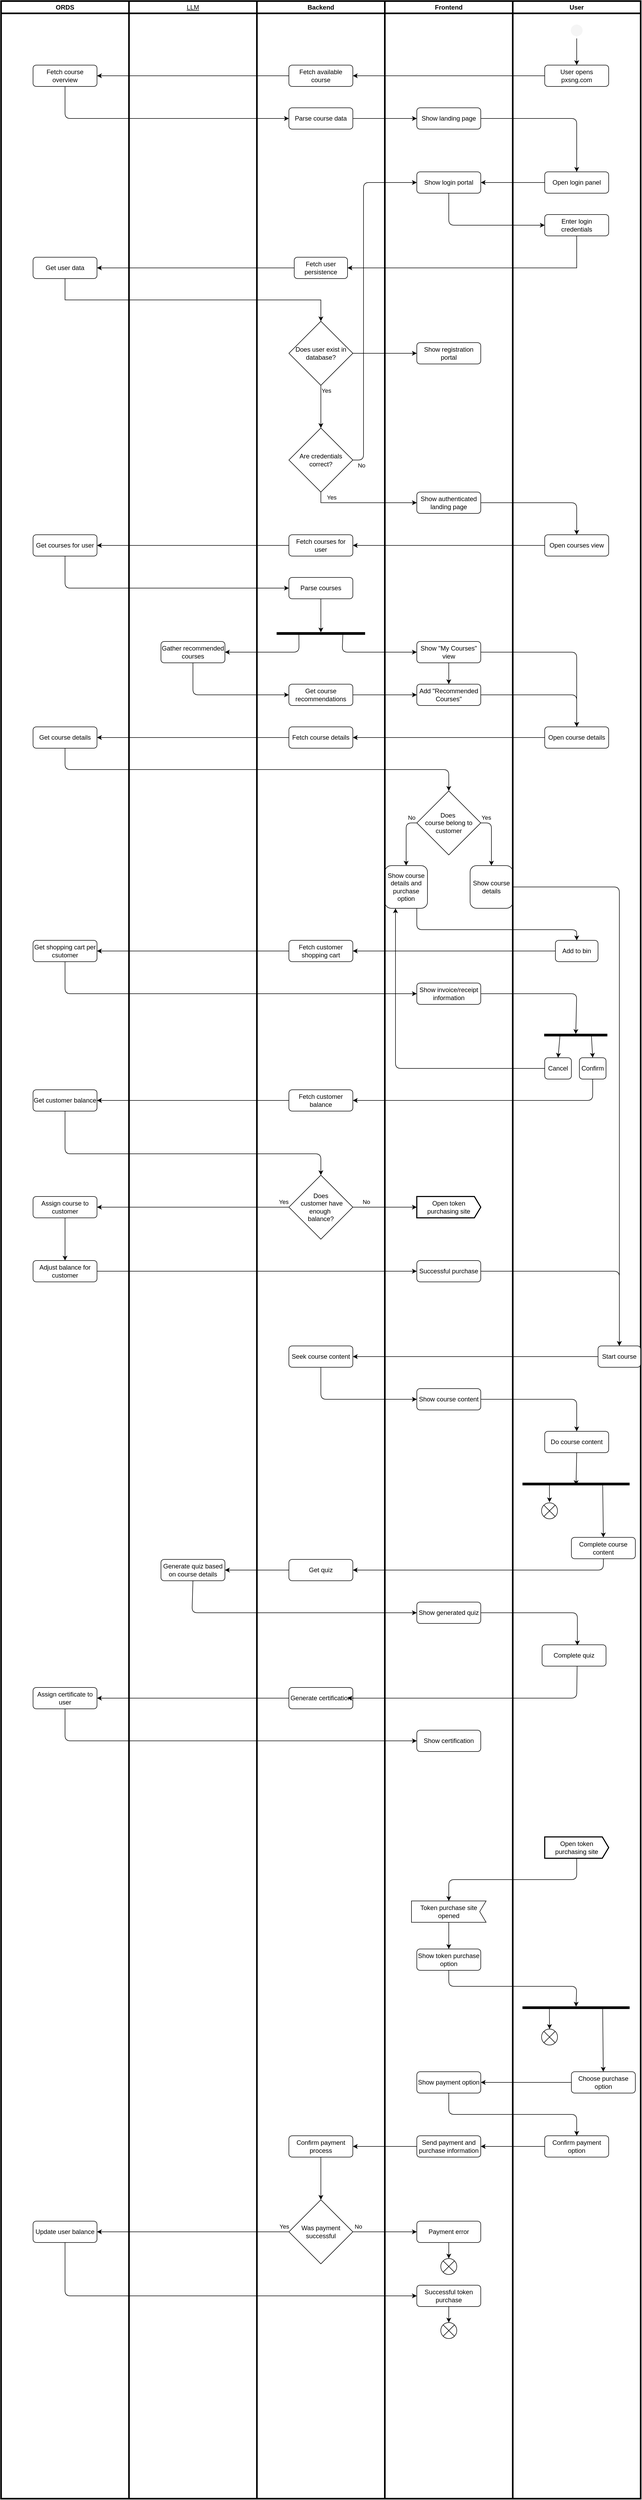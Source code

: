 <mxfile>
    <diagram name="Page-1" id="bIOTRL0P7pFuuBGpy6h3">
        <mxGraphModel dx="1325" dy="1234" grid="1" gridSize="10" guides="1" tooltips="1" connect="1" arrows="1" fold="1" page="0" pageScale="1" pageWidth="850" pageHeight="1100" background="#FFFFFF" math="0" shadow="0">
            <root>
                <mxCell id="0"/>
                <mxCell id="1" parent="0"/>
                <mxCell id="qT8QFI2zWoo-CX15Q3ks-1" value="&lt;div&gt;Frontend&lt;/div&gt;" style="swimlane;whiteSpace=wrap;html=1;strokeWidth=3;strokeColor=light-dark(#000000,#9999FF);" parent="1" vertex="1">
                    <mxGeometry x="600" width="240" height="4680" as="geometry"/>
                </mxCell>
                <mxCell id="qT8QFI2zWoo-CX15Q3ks-9" style="edgeStyle=orthogonalEdgeStyle;rounded=0;orthogonalLoop=1;jettySize=auto;html=1;exitX=0.5;exitY=1;exitDx=0;exitDy=0;" parent="qT8QFI2zWoo-CX15Q3ks-1" edge="1">
                    <mxGeometry relative="1" as="geometry">
                        <mxPoint x="100" y="100" as="targetPoint"/>
                    </mxGeometry>
                </mxCell>
                <mxCell id="qT8QFI2zWoo-CX15Q3ks-23" value="Show landing page" style="rounded=1;whiteSpace=wrap;html=1;" parent="qT8QFI2zWoo-CX15Q3ks-1" vertex="1">
                    <mxGeometry x="60" y="200" width="120" height="40" as="geometry"/>
                </mxCell>
                <mxCell id="qT8QFI2zWoo-CX15Q3ks-25" value="Show login portal" style="rounded=1;whiteSpace=wrap;html=1;" parent="qT8QFI2zWoo-CX15Q3ks-1" vertex="1">
                    <mxGeometry x="60" y="320" width="120" height="40" as="geometry"/>
                </mxCell>
                <mxCell id="qT8QFI2zWoo-CX15Q3ks-41" value="Show authenticated landing page" style="rounded=1;whiteSpace=wrap;html=1;" parent="qT8QFI2zWoo-CX15Q3ks-1" vertex="1">
                    <mxGeometry x="60" y="920" width="120" height="40" as="geometry"/>
                </mxCell>
                <mxCell id="10" value="Show registration portal" style="rounded=1;whiteSpace=wrap;html=1;" parent="qT8QFI2zWoo-CX15Q3ks-1" vertex="1">
                    <mxGeometry x="60" y="640" width="120" height="40" as="geometry"/>
                </mxCell>
                <mxCell id="39" style="edgeStyle=none;html=1;entryX=0.5;entryY=0;entryDx=0;entryDy=0;" parent="qT8QFI2zWoo-CX15Q3ks-1" source="21" target="37" edge="1">
                    <mxGeometry relative="1" as="geometry"/>
                </mxCell>
                <mxCell id="48" style="edgeStyle=none;html=1;exitX=1;exitY=0.5;exitDx=0;exitDy=0;" parent="qT8QFI2zWoo-CX15Q3ks-1" source="21" edge="1">
                    <mxGeometry relative="1" as="geometry">
                        <mxPoint x="360" y="1360" as="targetPoint"/>
                        <Array as="points">
                            <mxPoint x="360" y="1220"/>
                        </Array>
                    </mxGeometry>
                </mxCell>
                <mxCell id="21" value="Show &quot;My Courses&quot; view" style="rounded=1;whiteSpace=wrap;html=1;" parent="qT8QFI2zWoo-CX15Q3ks-1" vertex="1">
                    <mxGeometry x="60" y="1200" width="120" height="40" as="geometry"/>
                </mxCell>
                <mxCell id="37" value="Add &quot;Recommended Courses&quot;" style="rounded=1;whiteSpace=wrap;html=1;" parent="qT8QFI2zWoo-CX15Q3ks-1" vertex="1">
                    <mxGeometry x="60" y="1280" width="120" height="40" as="geometry"/>
                </mxCell>
                <mxCell id="104" value="Show course details and purchase option" style="rounded=1;whiteSpace=wrap;html=1;" parent="qT8QFI2zWoo-CX15Q3ks-1" vertex="1">
                    <mxGeometry y="1620" width="80" height="80" as="geometry"/>
                </mxCell>
                <mxCell id="111" style="edgeStyle=none;html=1;exitX=0;exitY=0.5;exitDx=0;exitDy=0;entryX=0.5;entryY=0;entryDx=0;entryDy=0;" parent="qT8QFI2zWoo-CX15Q3ks-1" source="98" target="104" edge="1">
                    <mxGeometry relative="1" as="geometry">
                        <Array as="points">
                            <mxPoint x="40" y="1540"/>
                        </Array>
                    </mxGeometry>
                </mxCell>
                <mxCell id="115" value="No" style="edgeLabel;html=1;align=center;verticalAlign=middle;resizable=0;points=[];" parent="111" vertex="1" connectable="0">
                    <mxGeometry x="-0.248" y="1" relative="1" as="geometry">
                        <mxPoint x="9" y="-28" as="offset"/>
                    </mxGeometry>
                </mxCell>
                <mxCell id="112" style="edgeStyle=none;html=1;exitX=1;exitY=0.5;exitDx=0;exitDy=0;entryX=0.5;entryY=0;entryDx=0;entryDy=0;" parent="qT8QFI2zWoo-CX15Q3ks-1" source="98" target="45" edge="1">
                    <mxGeometry relative="1" as="geometry">
                        <Array as="points">
                            <mxPoint x="200" y="1540"/>
                        </Array>
                    </mxGeometry>
                </mxCell>
                <mxCell id="113" value="Yes" style="edgeLabel;html=1;align=center;verticalAlign=middle;resizable=0;points=[];" parent="112" vertex="1" connectable="0">
                    <mxGeometry x="-0.296" y="2" relative="1" as="geometry">
                        <mxPoint x="-12" y="-25" as="offset"/>
                    </mxGeometry>
                </mxCell>
                <mxCell id="98" value="&lt;font style=&quot;color: light-dark(rgb(0, 0, 0), rgb(255, 255, 255));&quot;&gt;Does&amp;nbsp;&lt;/font&gt;&lt;div&gt;&lt;font style=&quot;color: light-dark(rgb(0, 0, 0), rgb(255, 255, 255));&quot;&gt;course belong to customer&lt;/font&gt;&lt;/div&gt;" style="rhombus;whiteSpace=wrap;html=1;" parent="qT8QFI2zWoo-CX15Q3ks-1" vertex="1">
                    <mxGeometry x="60" y="1480" width="120" height="120" as="geometry"/>
                </mxCell>
                <mxCell id="45" value="Show course details" style="rounded=1;whiteSpace=wrap;html=1;" parent="qT8QFI2zWoo-CX15Q3ks-1" vertex="1">
                    <mxGeometry x="160" y="1620" width="80" height="80" as="geometry"/>
                </mxCell>
                <mxCell id="123" value="Show course content" style="rounded=1;whiteSpace=wrap;html=1;" parent="qT8QFI2zWoo-CX15Q3ks-1" vertex="1">
                    <mxGeometry x="60" y="2600" width="120" height="40" as="geometry"/>
                </mxCell>
                <mxCell id="149" value="Show certification" style="rounded=1;whiteSpace=wrap;html=1;" parent="qT8QFI2zWoo-CX15Q3ks-1" vertex="1">
                    <mxGeometry x="60" y="3240" width="120" height="40" as="geometry"/>
                </mxCell>
                <mxCell id="160" style="edgeStyle=none;html=1;exitX=0.5;exitY=1;exitDx=0;exitDy=0;exitPerimeter=0;" edge="1" parent="qT8QFI2zWoo-CX15Q3ks-1" source="154" target="155">
                    <mxGeometry relative="1" as="geometry"/>
                </mxCell>
                <mxCell id="154" value="Token purchase site opened" style="shape=mxgraph.sysml.accEvent;flipH=1;whiteSpace=wrap;align=center;html=1;" vertex="1" parent="qT8QFI2zWoo-CX15Q3ks-1">
                    <mxGeometry x="50" y="3560" width="140" height="40" as="geometry"/>
                </mxCell>
                <mxCell id="155" value="Show token purchase option" style="rounded=1;whiteSpace=wrap;html=1;" vertex="1" parent="qT8QFI2zWoo-CX15Q3ks-1">
                    <mxGeometry x="60" y="3650" width="120" height="40" as="geometry"/>
                </mxCell>
                <mxCell id="157" value="Open token purchasing site" style="html=1;shape=mxgraph.sysml.sendSigAct;strokeWidth=2;whiteSpace=wrap;align=center;" vertex="1" parent="qT8QFI2zWoo-CX15Q3ks-1">
                    <mxGeometry x="60" y="2240" width="120" height="40" as="geometry"/>
                </mxCell>
                <mxCell id="222" value="Show payment option" style="rounded=1;whiteSpace=wrap;html=1;" vertex="1" parent="qT8QFI2zWoo-CX15Q3ks-1">
                    <mxGeometry x="60" y="3880" width="120" height="40" as="geometry"/>
                </mxCell>
                <mxCell id="242" style="edgeStyle=none;html=1;exitX=0.5;exitY=1;exitDx=0;exitDy=0;entryX=0.5;entryY=0;entryDx=0;entryDy=0;" edge="1" parent="qT8QFI2zWoo-CX15Q3ks-1" source="234" target="241">
                    <mxGeometry relative="1" as="geometry"/>
                </mxCell>
                <mxCell id="234" value="Successful token purchase" style="rounded=1;whiteSpace=wrap;html=1;" vertex="1" parent="qT8QFI2zWoo-CX15Q3ks-1">
                    <mxGeometry x="60" y="4280" width="120" height="40" as="geometry"/>
                </mxCell>
                <mxCell id="240" style="edgeStyle=none;html=1;exitX=0.5;exitY=1;exitDx=0;exitDy=0;entryX=0.5;entryY=0;entryDx=0;entryDy=0;" edge="1" parent="qT8QFI2zWoo-CX15Q3ks-1" source="236" target="239">
                    <mxGeometry relative="1" as="geometry"/>
                </mxCell>
                <mxCell id="236" value="Payment error" style="rounded=1;whiteSpace=wrap;html=1;" vertex="1" parent="qT8QFI2zWoo-CX15Q3ks-1">
                    <mxGeometry x="60" y="4160" width="120" height="40" as="geometry"/>
                </mxCell>
                <mxCell id="239" value="" style="shape=sumEllipse;perimeter=ellipsePerimeter;html=1;backgroundOutline=1;" vertex="1" parent="qT8QFI2zWoo-CX15Q3ks-1">
                    <mxGeometry x="105" y="4230" width="30" height="30" as="geometry"/>
                </mxCell>
                <mxCell id="241" value="" style="shape=sumEllipse;perimeter=ellipsePerimeter;html=1;backgroundOutline=1;" vertex="1" parent="qT8QFI2zWoo-CX15Q3ks-1">
                    <mxGeometry x="105" y="4350" width="30" height="30" as="geometry"/>
                </mxCell>
                <mxCell id="245" value="Send payment and purchase information" style="rounded=1;whiteSpace=wrap;html=1;" vertex="1" parent="qT8QFI2zWoo-CX15Q3ks-1">
                    <mxGeometry x="60" y="4000" width="120" height="40" as="geometry"/>
                </mxCell>
                <mxCell id="qT8QFI2zWoo-CX15Q3ks-2" value="Backend" style="swimlane;whiteSpace=wrap;html=1;strokeWidth=3;swimlaneFillColor=none;strokeColor=light-dark(#000000,#9999FF);" parent="1" vertex="1">
                    <mxGeometry x="360" width="240" height="4680" as="geometry"/>
                </mxCell>
                <mxCell id="qT8QFI2zWoo-CX15Q3ks-33" value="&lt;div&gt;Does user exist in database?&lt;/div&gt;" style="rhombus;whiteSpace=wrap;html=1;" parent="qT8QFI2zWoo-CX15Q3ks-2" vertex="1">
                    <mxGeometry x="60" y="600" width="120" height="120" as="geometry"/>
                </mxCell>
                <mxCell id="qT8QFI2zWoo-CX15Q3ks-37" value="Are credentials correct?" style="rhombus;whiteSpace=wrap;html=1;" parent="qT8QFI2zWoo-CX15Q3ks-2" vertex="1">
                    <mxGeometry x="60" y="800" width="120" height="120" as="geometry"/>
                </mxCell>
                <mxCell id="qT8QFI2zWoo-CX15Q3ks-35" style="edgeStyle=orthogonalEdgeStyle;rounded=0;orthogonalLoop=1;jettySize=auto;html=1;exitX=0.5;exitY=1;exitDx=0;exitDy=0;entryX=0.5;entryY=0;entryDx=0;entryDy=0;" parent="qT8QFI2zWoo-CX15Q3ks-2" source="qT8QFI2zWoo-CX15Q3ks-33" target="qT8QFI2zWoo-CX15Q3ks-37" edge="1">
                    <mxGeometry relative="1" as="geometry">
                        <mxPoint x="340.429" y="800.0" as="targetPoint"/>
                    </mxGeometry>
                </mxCell>
                <mxCell id="qT8QFI2zWoo-CX15Q3ks-38" value="Yes" style="edgeLabel;html=1;align=center;verticalAlign=middle;resizable=0;points=[];" parent="qT8QFI2zWoo-CX15Q3ks-35" vertex="1" connectable="0">
                    <mxGeometry x="-0.367" y="3" relative="1" as="geometry">
                        <mxPoint x="7" y="-16" as="offset"/>
                    </mxGeometry>
                </mxCell>
                <mxCell id="2" value="Parse course data" style="rounded=1;whiteSpace=wrap;html=1;" parent="qT8QFI2zWoo-CX15Q3ks-2" vertex="1">
                    <mxGeometry x="60" y="200" width="120" height="40" as="geometry"/>
                </mxCell>
                <mxCell id="qT8QFI2zWoo-CX15Q3ks-28" value="Fetch user persistence" style="rounded=1;whiteSpace=wrap;html=1;" parent="qT8QFI2zWoo-CX15Q3ks-2" vertex="1">
                    <mxGeometry x="70" y="480" width="100" height="40" as="geometry"/>
                </mxCell>
                <mxCell id="16" value="Fetch courses for user" style="rounded=1;whiteSpace=wrap;html=1;" parent="qT8QFI2zWoo-CX15Q3ks-2" vertex="1">
                    <mxGeometry x="60" y="1000" width="120" height="40" as="geometry"/>
                </mxCell>
                <mxCell id="33" style="edgeStyle=none;html=1;exitX=0.5;exitY=1;exitDx=0;exitDy=0;entryX=0;entryY=0.5;entryDx=0;entryDy=0;" parent="qT8QFI2zWoo-CX15Q3ks-2" source="20" target="27" edge="1">
                    <mxGeometry relative="1" as="geometry"/>
                </mxCell>
                <mxCell id="20" value="Parse courses" style="rounded=1;whiteSpace=wrap;html=1;" parent="qT8QFI2zWoo-CX15Q3ks-2" vertex="1">
                    <mxGeometry x="60" y="1080" width="120" height="40" as="geometry"/>
                </mxCell>
                <mxCell id="24" value="Get course recommendations" style="rounded=1;whiteSpace=wrap;html=1;" parent="qT8QFI2zWoo-CX15Q3ks-2" vertex="1">
                    <mxGeometry x="60" y="1280" width="120" height="40" as="geometry"/>
                </mxCell>
                <mxCell id="27" value="" style="shape=rect;html=1;fillColor=strokeColor;verticalLabelPosition=bottom;verticalAlignment=top;rotation=90;" parent="qT8QFI2zWoo-CX15Q3ks-2" vertex="1">
                    <mxGeometry x="118" y="1102.5" width="4" height="165" as="geometry"/>
                </mxCell>
                <mxCell id="41" value="Fetch course details" style="rounded=1;whiteSpace=wrap;html=1;" parent="qT8QFI2zWoo-CX15Q3ks-2" vertex="1">
                    <mxGeometry x="60" y="1360" width="120" height="40" as="geometry"/>
                </mxCell>
                <mxCell id="119" value="Seek course content" style="rounded=1;whiteSpace=wrap;html=1;" parent="qT8QFI2zWoo-CX15Q3ks-2" vertex="1">
                    <mxGeometry x="60" y="2520" width="120" height="40" as="geometry"/>
                </mxCell>
                <mxCell id="145" value="Generate certification" style="rounded=1;whiteSpace=wrap;html=1;" parent="qT8QFI2zWoo-CX15Q3ks-2" vertex="1">
                    <mxGeometry x="60" y="3160" width="120" height="40" as="geometry"/>
                </mxCell>
                <mxCell id="230" style="edgeStyle=none;html=1;exitX=0.5;exitY=1;exitDx=0;exitDy=0;" edge="1" parent="qT8QFI2zWoo-CX15Q3ks-2" source="227" target="229">
                    <mxGeometry relative="1" as="geometry"/>
                </mxCell>
                <mxCell id="229" value="Was payment successful" style="rhombus;whiteSpace=wrap;html=1;" vertex="1" parent="qT8QFI2zWoo-CX15Q3ks-2">
                    <mxGeometry x="60" y="4120" width="120" height="120" as="geometry"/>
                </mxCell>
                <mxCell id="227" value="Confirm payment process" style="rounded=1;whiteSpace=wrap;html=1;" vertex="1" parent="qT8QFI2zWoo-CX15Q3ks-2">
                    <mxGeometry x="60" y="4000" width="120" height="40" as="geometry"/>
                </mxCell>
                <mxCell id="qT8QFI2zWoo-CX15Q3ks-3" value="LLM" style="swimlane;whiteSpace=wrap;html=1;fontStyle=4;strokeWidth=3;strokeColor=light-dark(#000000,#9999FF);" parent="1" vertex="1">
                    <mxGeometry x="120" width="240" height="4680" as="geometry"/>
                </mxCell>
                <mxCell id="25" value="Gather recommended courses" style="rounded=1;whiteSpace=wrap;html=1;" parent="qT8QFI2zWoo-CX15Q3ks-3" vertex="1">
                    <mxGeometry x="60" y="1200" width="120" height="40" as="geometry"/>
                </mxCell>
                <mxCell id="135" value="Show generated quiz" style="rounded=1;whiteSpace=wrap;html=1;" parent="qT8QFI2zWoo-CX15Q3ks-3" vertex="1">
                    <mxGeometry x="540" y="3000" width="120" height="40" as="geometry"/>
                </mxCell>
                <mxCell id="132" value="Get quiz" style="rounded=1;whiteSpace=wrap;html=1;" parent="qT8QFI2zWoo-CX15Q3ks-3" vertex="1">
                    <mxGeometry x="300" y="2920" width="120" height="40" as="geometry"/>
                </mxCell>
                <mxCell id="131" value="Generate quiz based on course details" style="rounded=1;whiteSpace=wrap;html=1;" parent="qT8QFI2zWoo-CX15Q3ks-3" vertex="1">
                    <mxGeometry x="60" y="2920" width="120" height="40" as="geometry"/>
                </mxCell>
                <mxCell id="137" value="Complete quiz" style="rounded=1;whiteSpace=wrap;html=1;" parent="qT8QFI2zWoo-CX15Q3ks-3" vertex="1">
                    <mxGeometry x="775" y="3080" width="120" height="40" as="geometry"/>
                </mxCell>
                <mxCell id="134" style="edgeStyle=none;html=1;exitX=0;exitY=0.5;exitDx=0;exitDy=0;entryX=1;entryY=0.5;entryDx=0;entryDy=0;" parent="qT8QFI2zWoo-CX15Q3ks-3" source="132" target="131" edge="1">
                    <mxGeometry relative="1" as="geometry"/>
                </mxCell>
                <mxCell id="136" style="edgeStyle=none;html=1;exitX=0.5;exitY=1;exitDx=0;exitDy=0;entryX=0;entryY=0.5;entryDx=0;entryDy=0;" parent="qT8QFI2zWoo-CX15Q3ks-3" source="131" target="135" edge="1">
                    <mxGeometry relative="1" as="geometry">
                        <Array as="points">
                            <mxPoint x="118.25" y="3020"/>
                        </Array>
                    </mxGeometry>
                </mxCell>
                <mxCell id="138" style="edgeStyle=none;html=1;exitX=1;exitY=0.5;exitDx=0;exitDy=0;entryX=0.552;entryY=0.025;entryDx=0;entryDy=0;entryPerimeter=0;" parent="qT8QFI2zWoo-CX15Q3ks-3" source="135" target="137" edge="1">
                    <mxGeometry relative="1" as="geometry">
                        <Array as="points">
                            <mxPoint x="841.25" y="3020"/>
                        </Array>
                    </mxGeometry>
                </mxCell>
                <mxCell id="qT8QFI2zWoo-CX15Q3ks-4" value="ORDS" style="swimlane;whiteSpace=wrap;html=1;strokeWidth=3;strokeColor=light-dark(#000000,#9999FF);" parent="1" vertex="1">
                    <mxGeometry x="-120" width="240" height="4680" as="geometry"/>
                </mxCell>
                <mxCell id="qT8QFI2zWoo-CX15Q3ks-21" value="Fetch course overview" style="rounded=1;whiteSpace=wrap;html=1;" parent="qT8QFI2zWoo-CX15Q3ks-4" vertex="1">
                    <mxGeometry x="60" y="120" width="120" height="40" as="geometry"/>
                </mxCell>
                <mxCell id="qT8QFI2zWoo-CX15Q3ks-30" value="Get user data" style="rounded=1;whiteSpace=wrap;html=1;" parent="qT8QFI2zWoo-CX15Q3ks-4" vertex="1">
                    <mxGeometry x="60" y="480" width="120" height="40" as="geometry"/>
                </mxCell>
                <mxCell id="18" value="Get courses for user" style="rounded=1;whiteSpace=wrap;html=1;" parent="qT8QFI2zWoo-CX15Q3ks-4" vertex="1">
                    <mxGeometry x="60" y="1000" width="120" height="40" as="geometry"/>
                </mxCell>
                <mxCell id="43" value="Get course details" style="rounded=1;whiteSpace=wrap;html=1;" parent="qT8QFI2zWoo-CX15Q3ks-4" vertex="1">
                    <mxGeometry x="60" y="1360" width="120" height="40" as="geometry"/>
                </mxCell>
                <mxCell id="147" value="Assign certificate to user" style="rounded=1;whiteSpace=wrap;html=1;" parent="qT8QFI2zWoo-CX15Q3ks-4" vertex="1">
                    <mxGeometry x="60" y="3160" width="120" height="40" as="geometry"/>
                </mxCell>
                <mxCell id="231" value="Update user balance" style="rounded=1;whiteSpace=wrap;html=1;" vertex="1" parent="qT8QFI2zWoo-CX15Q3ks-4">
                    <mxGeometry x="60" y="4160" width="120" height="40" as="geometry"/>
                </mxCell>
                <mxCell id="qT8QFI2zWoo-CX15Q3ks-10" value="User" style="swimlane;whiteSpace=wrap;html=1;strokeWidth=3;strokeColor=light-dark(#000000,#9999FF);" parent="1" vertex="1">
                    <mxGeometry x="840" width="240" height="4680" as="geometry"/>
                </mxCell>
                <mxCell id="qT8QFI2zWoo-CX15Q3ks-11" style="edgeStyle=orthogonalEdgeStyle;rounded=0;orthogonalLoop=1;jettySize=auto;html=1;exitX=0.5;exitY=1;exitDx=0;exitDy=0;" parent="qT8QFI2zWoo-CX15Q3ks-10" source="qT8QFI2zWoo-CX15Q3ks-12" target="qT8QFI2zWoo-CX15Q3ks-13" edge="1">
                    <mxGeometry relative="1" as="geometry"/>
                </mxCell>
                <mxCell id="qT8QFI2zWoo-CX15Q3ks-12" value="" style="ellipse;html=1;shape=startState;strokeColor=none;fillColor=light-dark(#F5F5F5,#FFFFFF);fontColor=#333333;" parent="qT8QFI2zWoo-CX15Q3ks-10" vertex="1">
                    <mxGeometry x="105" y="40" width="30" height="30" as="geometry"/>
                </mxCell>
                <mxCell id="qT8QFI2zWoo-CX15Q3ks-13" value="User opens pxsng.com" style="rounded=1;whiteSpace=wrap;html=1;" parent="qT8QFI2zWoo-CX15Q3ks-10" vertex="1">
                    <mxGeometry x="60" y="120" width="120" height="40" as="geometry"/>
                </mxCell>
                <mxCell id="qT8QFI2zWoo-CX15Q3ks-16" value="Enter login credentials" style="rounded=1;whiteSpace=wrap;html=1;" parent="qT8QFI2zWoo-CX15Q3ks-10" vertex="1">
                    <mxGeometry x="60" y="400" width="120" height="40" as="geometry"/>
                </mxCell>
                <mxCell id="qT8QFI2zWoo-CX15Q3ks-20" value="Open login panel" style="rounded=1;whiteSpace=wrap;html=1;" parent="qT8QFI2zWoo-CX15Q3ks-10" vertex="1">
                    <mxGeometry x="60" y="320" width="120" height="40" as="geometry"/>
                </mxCell>
                <mxCell id="13" value="Open courses view" style="rounded=1;whiteSpace=wrap;html=1;" parent="qT8QFI2zWoo-CX15Q3ks-10" vertex="1">
                    <mxGeometry x="60" y="1000" width="120" height="40" as="geometry"/>
                </mxCell>
                <mxCell id="40" value="Open course details" style="rounded=1;whiteSpace=wrap;html=1;" parent="qT8QFI2zWoo-CX15Q3ks-10" vertex="1">
                    <mxGeometry x="60" y="1360" width="120" height="40" as="geometry"/>
                </mxCell>
                <mxCell id="82" style="edgeStyle=none;html=1;exitX=0;exitY=0.5;exitDx=0;exitDy=0;entryX=1;entryY=0.5;entryDx=0;entryDy=0;" parent="qT8QFI2zWoo-CX15Q3ks-10" source="80" target="77" edge="1">
                    <mxGeometry relative="1" as="geometry"/>
                </mxCell>
                <mxCell id="84" value="Yes" style="edgeLabel;html=1;align=center;verticalAlign=middle;resizable=0;points=[];" parent="82" vertex="1" connectable="0">
                    <mxGeometry x="-0.861" y="3" relative="1" as="geometry">
                        <mxPoint x="15" y="-13" as="offset"/>
                    </mxGeometry>
                </mxCell>
                <mxCell id="83" style="edgeStyle=none;html=1;exitX=0.5;exitY=1;exitDx=0;exitDy=0;" parent="qT8QFI2zWoo-CX15Q3ks-10" source="77" target="81" edge="1">
                    <mxGeometry relative="1" as="geometry"/>
                </mxCell>
                <mxCell id="71" style="edgeStyle=none;html=1;exitX=0;exitY=0.75;exitDx=0;exitDy=0;entryX=0.5;entryY=0;entryDx=0;entryDy=0;" parent="qT8QFI2zWoo-CX15Q3ks-10" source="66" target="70" edge="1">
                    <mxGeometry relative="1" as="geometry">
                        <Array as="points"/>
                    </mxGeometry>
                </mxCell>
                <mxCell id="73" style="edgeStyle=none;html=1;exitX=1;exitY=0.25;exitDx=0;exitDy=0;entryX=0.5;entryY=0;entryDx=0;entryDy=0;" parent="qT8QFI2zWoo-CX15Q3ks-10" source="66" target="69" edge="1">
                    <mxGeometry relative="1" as="geometry">
                        <Array as="points"/>
                    </mxGeometry>
                </mxCell>
                <mxCell id="60" style="edgeStyle=none;html=1;exitX=0;exitY=0.5;exitDx=0;exitDy=0;" parent="qT8QFI2zWoo-CX15Q3ks-10" source="56" target="59" edge="1">
                    <mxGeometry relative="1" as="geometry"/>
                </mxCell>
                <mxCell id="65" style="edgeStyle=none;html=1;exitX=0;exitY=0.5;exitDx=0;exitDy=0;" parent="qT8QFI2zWoo-CX15Q3ks-10" source="51" target="56" edge="1">
                    <mxGeometry relative="1" as="geometry"/>
                </mxCell>
                <mxCell id="67" style="edgeStyle=none;html=1;exitX=1;exitY=0.5;exitDx=0;exitDy=0;entryX=0;entryY=0.5;entryDx=0;entryDy=0;" parent="qT8QFI2zWoo-CX15Q3ks-10" source="63" target="66" edge="1">
                    <mxGeometry relative="1" as="geometry">
                        <Array as="points">
                            <mxPoint x="120" y="1860"/>
                        </Array>
                    </mxGeometry>
                </mxCell>
                <mxCell id="90" style="edgeStyle=none;html=1;exitX=0.5;exitY=1;exitDx=0;exitDy=0;entryX=1;entryY=0.5;entryDx=0;entryDy=0;" parent="qT8QFI2zWoo-CX15Q3ks-10" source="69" target="88" edge="1">
                    <mxGeometry relative="1" as="geometry">
                        <Array as="points">
                            <mxPoint x="150" y="2060"/>
                        </Array>
                    </mxGeometry>
                </mxCell>
                <mxCell id="91" style="edgeStyle=none;html=1;exitX=0;exitY=0.5;exitDx=0;exitDy=0;entryX=1;entryY=0.5;entryDx=0;entryDy=0;" parent="qT8QFI2zWoo-CX15Q3ks-10" source="88" target="89" edge="1">
                    <mxGeometry relative="1" as="geometry"/>
                </mxCell>
                <mxCell id="92" style="edgeStyle=none;html=1;exitX=0.5;exitY=1;exitDx=0;exitDy=0;entryX=0.5;entryY=0;entryDx=0;entryDy=0;" parent="qT8QFI2zWoo-CX15Q3ks-10" source="89" target="80" edge="1">
                    <mxGeometry relative="1" as="geometry">
                        <Array as="points">
                            <mxPoint x="-840" y="2160"/>
                            <mxPoint x="-360" y="2160"/>
                        </Array>
                    </mxGeometry>
                </mxCell>
                <mxCell id="94" style="edgeStyle=none;html=1;exitX=1;exitY=0.5;exitDx=0;exitDy=0;entryX=0;entryY=0.5;entryDx=0;entryDy=0;" parent="qT8QFI2zWoo-CX15Q3ks-10" source="81" target="87" edge="1">
                    <mxGeometry relative="1" as="geometry"/>
                </mxCell>
                <mxCell id="95" style="edgeStyle=none;html=1;exitX=0.5;exitY=1;exitDx=0;exitDy=0;entryX=0;entryY=0.5;entryDx=0;entryDy=0;" parent="qT8QFI2zWoo-CX15Q3ks-10" source="59" target="63" edge="1">
                    <mxGeometry relative="1" as="geometry">
                        <Array as="points">
                            <mxPoint x="-840" y="1860"/>
                        </Array>
                    </mxGeometry>
                </mxCell>
                <mxCell id="97" style="edgeStyle=none;html=1;exitX=1;exitY=0.5;exitDx=0;exitDy=0;entryX=0.5;entryY=0;entryDx=0;entryDy=0;" parent="qT8QFI2zWoo-CX15Q3ks-10" source="87" target="52" edge="1">
                    <mxGeometry relative="1" as="geometry">
                        <Array as="points">
                            <mxPoint x="200" y="2380"/>
                        </Array>
                    </mxGeometry>
                </mxCell>
                <mxCell id="63" value="Show invoice/receipt information" style="rounded=1;whiteSpace=wrap;html=1;" parent="qT8QFI2zWoo-CX15Q3ks-10" vertex="1">
                    <mxGeometry x="-180" y="1840" width="120" height="40" as="geometry"/>
                </mxCell>
                <mxCell id="87" value="Successful purchase" style="rounded=1;whiteSpace=wrap;html=1;" parent="qT8QFI2zWoo-CX15Q3ks-10" vertex="1">
                    <mxGeometry x="-180" y="2360" width="120" height="40" as="geometry"/>
                </mxCell>
                <mxCell id="56" value="Fetch customer shopping cart" style="rounded=1;whiteSpace=wrap;html=1;" parent="qT8QFI2zWoo-CX15Q3ks-10" vertex="1">
                    <mxGeometry x="-420" y="1760" width="120" height="40" as="geometry"/>
                </mxCell>
                <mxCell id="88" value="Fetch customer balance" style="rounded=1;whiteSpace=wrap;html=1;" parent="qT8QFI2zWoo-CX15Q3ks-10" vertex="1">
                    <mxGeometry x="-420" y="2040" width="120" height="40" as="geometry"/>
                </mxCell>
                <mxCell id="80" value="&lt;font style=&quot;color: light-dark(rgb(0, 0, 0), rgb(255, 255, 255));&quot;&gt;Does&lt;/font&gt;&lt;div&gt;&lt;font style=&quot;color: light-dark(rgb(0, 0, 0), rgb(255, 255, 255));&quot;&gt;&amp;nbsp;customer have enough&amp;nbsp;&lt;/font&gt;&lt;/div&gt;&lt;div&gt;&lt;font style=&quot;color: light-dark(rgb(0, 0, 0), rgb(255, 255, 255));&quot;&gt;balance?&lt;/font&gt;&lt;/div&gt;" style="rhombus;whiteSpace=wrap;html=1;" parent="qT8QFI2zWoo-CX15Q3ks-10" vertex="1">
                    <mxGeometry x="-420" y="2200" width="120" height="120" as="geometry"/>
                </mxCell>
                <mxCell id="77" value="Assign course to customer" style="rounded=1;whiteSpace=wrap;html=1;" parent="qT8QFI2zWoo-CX15Q3ks-10" vertex="1">
                    <mxGeometry x="-900" y="2240" width="120" height="40" as="geometry"/>
                </mxCell>
                <mxCell id="81" value="Adjust balance for customer" style="rounded=1;whiteSpace=wrap;html=1;" parent="qT8QFI2zWoo-CX15Q3ks-10" vertex="1">
                    <mxGeometry x="-900" y="2360" width="120" height="40" as="geometry"/>
                </mxCell>
                <mxCell id="59" value="Get shopping cart per csutomer" style="rounded=1;whiteSpace=wrap;html=1;" parent="qT8QFI2zWoo-CX15Q3ks-10" vertex="1">
                    <mxGeometry x="-900" y="1760" width="120" height="40" as="geometry"/>
                </mxCell>
                <mxCell id="89" value="Get customer balance" style="rounded=1;whiteSpace=wrap;html=1;" parent="qT8QFI2zWoo-CX15Q3ks-10" vertex="1">
                    <mxGeometry x="-900" y="2040" width="120" height="40" as="geometry"/>
                </mxCell>
                <mxCell id="51" value="Add to bin" style="rounded=1;whiteSpace=wrap;html=1;" parent="qT8QFI2zWoo-CX15Q3ks-10" vertex="1">
                    <mxGeometry x="80" y="1760" width="80" height="40" as="geometry"/>
                </mxCell>
                <mxCell id="52" value="Start course" style="rounded=1;whiteSpace=wrap;html=1;" parent="qT8QFI2zWoo-CX15Q3ks-10" vertex="1">
                    <mxGeometry x="160" y="2520" width="80" height="40" as="geometry"/>
                </mxCell>
                <mxCell id="66" value="" style="shape=rect;html=1;fillColor=strokeColor;verticalLabelPosition=bottom;verticalAlignment=top;rotation=90;" parent="qT8QFI2zWoo-CX15Q3ks-10" vertex="1">
                    <mxGeometry x="116.25" y="1878.75" width="4" height="117.5" as="geometry"/>
                </mxCell>
                <mxCell id="69" value="Confirm" style="rounded=1;whiteSpace=wrap;html=1;" parent="qT8QFI2zWoo-CX15Q3ks-10" vertex="1">
                    <mxGeometry x="125" y="1980" width="50" height="40" as="geometry"/>
                </mxCell>
                <mxCell id="70" value="Cancel" style="rounded=1;whiteSpace=wrap;html=1;" parent="qT8QFI2zWoo-CX15Q3ks-10" vertex="1">
                    <mxGeometry x="60" y="1980" width="50" height="40" as="geometry"/>
                </mxCell>
                <mxCell id="141" style="edgeStyle=none;html=1;exitX=0.5;exitY=1;exitDx=0;exitDy=0;entryX=1;entryY=0.5;entryDx=0;entryDy=0;" parent="qT8QFI2zWoo-CX15Q3ks-10" source="125" target="140" edge="1">
                    <mxGeometry relative="1" as="geometry"/>
                </mxCell>
                <mxCell id="125" value="Do course content" style="rounded=1;whiteSpace=wrap;html=1;" parent="qT8QFI2zWoo-CX15Q3ks-10" vertex="1">
                    <mxGeometry x="60" y="2680" width="120" height="40" as="geometry"/>
                </mxCell>
                <mxCell id="143" style="edgeStyle=none;html=1;exitX=1;exitY=0.75;exitDx=0;exitDy=0;entryX=0.5;entryY=0;entryDx=0;entryDy=0;" parent="qT8QFI2zWoo-CX15Q3ks-10" source="140" edge="1">
                    <mxGeometry relative="1" as="geometry">
                        <mxPoint x="69" y="2813" as="targetPoint"/>
                    </mxGeometry>
                </mxCell>
                <mxCell id="144" style="edgeStyle=none;html=1;exitX=1;exitY=0.25;exitDx=0;exitDy=0;entryX=0.5;entryY=0;entryDx=0;entryDy=0;" parent="qT8QFI2zWoo-CX15Q3ks-10" source="140" target="129" edge="1">
                    <mxGeometry relative="1" as="geometry"/>
                </mxCell>
                <mxCell id="140" value="" style="shape=rect;html=1;fillColor=strokeColor;verticalLabelPosition=bottom;verticalAlignment=top;rotation=90;" parent="qT8QFI2zWoo-CX15Q3ks-10" vertex="1">
                    <mxGeometry x="116.75" y="2678.75" width="4" height="200" as="geometry"/>
                </mxCell>
                <mxCell id="129" value="Complete course content" style="rounded=1;whiteSpace=wrap;html=1;" parent="qT8QFI2zWoo-CX15Q3ks-10" vertex="1">
                    <mxGeometry x="110" y="2878.75" width="120" height="40" as="geometry"/>
                </mxCell>
                <mxCell id="152" value="Open token purchasing site" style="html=1;shape=mxgraph.sysml.sendSigAct;strokeWidth=2;whiteSpace=wrap;align=center;" vertex="1" parent="qT8QFI2zWoo-CX15Q3ks-10">
                    <mxGeometry x="60" y="3440" width="120" height="40" as="geometry"/>
                </mxCell>
                <mxCell id="165" style="edgeStyle=none;html=1;exitX=1;exitY=0.75;exitDx=0;exitDy=0;entryX=0.5;entryY=0;entryDx=0;entryDy=0;" edge="1" parent="qT8QFI2zWoo-CX15Q3ks-10" source="162">
                    <mxGeometry relative="1" as="geometry">
                        <mxPoint x="69" y="3800" as="targetPoint"/>
                    </mxGeometry>
                </mxCell>
                <mxCell id="221" style="edgeStyle=none;html=1;exitX=1;exitY=0.25;exitDx=0;exitDy=0;" edge="1" parent="qT8QFI2zWoo-CX15Q3ks-10" source="162" target="220">
                    <mxGeometry relative="1" as="geometry"/>
                </mxCell>
                <mxCell id="162" value="" style="shape=rect;html=1;fillColor=strokeColor;verticalLabelPosition=bottom;verticalAlignment=top;rotation=90;" vertex="1" parent="qT8QFI2zWoo-CX15Q3ks-10">
                    <mxGeometry x="116.75" y="3660" width="4" height="200" as="geometry"/>
                </mxCell>
                <mxCell id="214" value="" style="shape=sumEllipse;perimeter=ellipsePerimeter;html=1;backgroundOutline=1;" vertex="1" parent="qT8QFI2zWoo-CX15Q3ks-10">
                    <mxGeometry x="54" y="3800" width="30" height="30" as="geometry"/>
                </mxCell>
                <mxCell id="216" value="" style="shape=sumEllipse;perimeter=ellipsePerimeter;html=1;backgroundOutline=1;" vertex="1" parent="qT8QFI2zWoo-CX15Q3ks-10">
                    <mxGeometry x="54" y="2814" width="30" height="30" as="geometry"/>
                </mxCell>
                <mxCell id="220" value="Choose purchase option" style="rounded=1;whiteSpace=wrap;html=1;" vertex="1" parent="qT8QFI2zWoo-CX15Q3ks-10">
                    <mxGeometry x="110" y="3880" width="120" height="40" as="geometry"/>
                </mxCell>
                <mxCell id="223" value="Confirm payment option" style="rounded=1;whiteSpace=wrap;html=1;" vertex="1" parent="qT8QFI2zWoo-CX15Q3ks-10">
                    <mxGeometry x="60" y="4000" width="120" height="40" as="geometry"/>
                </mxCell>
                <mxCell id="qT8QFI2zWoo-CX15Q3ks-26" style="edgeStyle=orthogonalEdgeStyle;rounded=0;orthogonalLoop=1;jettySize=auto;html=1;exitX=0;exitY=0.5;exitDx=0;exitDy=0;entryX=1;entryY=0.5;entryDx=0;entryDy=0;" parent="1" source="qT8QFI2zWoo-CX15Q3ks-20" target="qT8QFI2zWoo-CX15Q3ks-25" edge="1">
                    <mxGeometry relative="1" as="geometry"/>
                </mxCell>
                <mxCell id="qT8QFI2zWoo-CX15Q3ks-29" style="edgeStyle=orthogonalEdgeStyle;rounded=0;orthogonalLoop=1;jettySize=auto;html=1;exitX=0.5;exitY=1;exitDx=0;exitDy=0;entryX=1;entryY=0.5;entryDx=0;entryDy=0;" parent="1" source="qT8QFI2zWoo-CX15Q3ks-16" target="qT8QFI2zWoo-CX15Q3ks-28" edge="1">
                    <mxGeometry relative="1" as="geometry"/>
                </mxCell>
                <mxCell id="qT8QFI2zWoo-CX15Q3ks-34" style="edgeStyle=orthogonalEdgeStyle;rounded=0;orthogonalLoop=1;jettySize=auto;html=1;exitX=0.5;exitY=1;exitDx=0;exitDy=0;" parent="1" source="qT8QFI2zWoo-CX15Q3ks-30" target="qT8QFI2zWoo-CX15Q3ks-33" edge="1">
                    <mxGeometry relative="1" as="geometry"/>
                </mxCell>
                <mxCell id="qT8QFI2zWoo-CX15Q3ks-42" style="edgeStyle=orthogonalEdgeStyle;rounded=0;orthogonalLoop=1;jettySize=auto;html=1;exitX=0.5;exitY=1;exitDx=0;exitDy=0;entryX=0;entryY=0.5;entryDx=0;entryDy=0;" parent="1" source="qT8QFI2zWoo-CX15Q3ks-37" target="qT8QFI2zWoo-CX15Q3ks-41" edge="1">
                    <mxGeometry relative="1" as="geometry"/>
                </mxCell>
                <mxCell id="5" value="Yes" style="edgeLabel;html=1;align=center;verticalAlign=middle;resizable=0;points=[];" parent="qT8QFI2zWoo-CX15Q3ks-42" vertex="1" connectable="0">
                    <mxGeometry x="-0.712" y="1" relative="1" as="geometry">
                        <mxPoint x="11" y="-9" as="offset"/>
                    </mxGeometry>
                </mxCell>
                <mxCell id="qT8QFI2zWoo-CX15Q3ks-45" style="edgeStyle=orthogonalEdgeStyle;rounded=0;orthogonalLoop=1;jettySize=auto;html=1;exitX=0;exitY=0.5;exitDx=0;exitDy=0;entryX=1;entryY=0.5;entryDx=0;entryDy=0;" parent="1" source="qT8QFI2zWoo-CX15Q3ks-43" target="qT8QFI2zWoo-CX15Q3ks-21" edge="1">
                    <mxGeometry relative="1" as="geometry"/>
                </mxCell>
                <mxCell id="qT8QFI2zWoo-CX15Q3ks-43" value="Fetch available course" style="rounded=1;whiteSpace=wrap;html=1;" parent="1" vertex="1">
                    <mxGeometry x="420" y="120" width="120" height="40" as="geometry"/>
                </mxCell>
                <mxCell id="3" style="edgeStyle=none;html=1;entryX=0;entryY=0.5;entryDx=0;entryDy=0;" parent="1" source="2" target="qT8QFI2zWoo-CX15Q3ks-23" edge="1">
                    <mxGeometry relative="1" as="geometry"/>
                </mxCell>
                <mxCell id="4" style="edgeStyle=none;html=1;exitX=0.5;exitY=1;exitDx=0;exitDy=0;entryX=0;entryY=0.5;entryDx=0;entryDy=0;" parent="1" source="qT8QFI2zWoo-CX15Q3ks-21" target="2" edge="1">
                    <mxGeometry relative="1" as="geometry">
                        <Array as="points">
                            <mxPoint y="220"/>
                        </Array>
                    </mxGeometry>
                </mxCell>
                <mxCell id="6" style="edgeStyle=none;html=1;exitX=0;exitY=0.5;exitDx=0;exitDy=0;entryX=1;entryY=0.5;entryDx=0;entryDy=0;" parent="1" source="qT8QFI2zWoo-CX15Q3ks-28" target="qT8QFI2zWoo-CX15Q3ks-30" edge="1">
                    <mxGeometry relative="1" as="geometry"/>
                </mxCell>
                <mxCell id="7" style="edgeStyle=none;html=1;exitX=1;exitY=0.5;exitDx=0;exitDy=0;entryX=0;entryY=0.5;entryDx=0;entryDy=0;" parent="1" source="qT8QFI2zWoo-CX15Q3ks-37" target="qT8QFI2zWoo-CX15Q3ks-25" edge="1">
                    <mxGeometry relative="1" as="geometry">
                        <Array as="points">
                            <mxPoint x="560" y="860"/>
                            <mxPoint x="560" y="340"/>
                        </Array>
                    </mxGeometry>
                </mxCell>
                <mxCell id="8" value="No" style="edgeLabel;html=1;align=center;verticalAlign=middle;resizable=0;points=[];" parent="7" vertex="1" connectable="0">
                    <mxGeometry x="-0.952" relative="1" as="geometry">
                        <mxPoint y="10" as="offset"/>
                    </mxGeometry>
                </mxCell>
                <mxCell id="9" style="edgeStyle=none;html=1;exitX=0;exitY=0.5;exitDx=0;exitDy=0;entryX=1;entryY=0.5;entryDx=0;entryDy=0;" parent="1" source="qT8QFI2zWoo-CX15Q3ks-13" target="qT8QFI2zWoo-CX15Q3ks-43" edge="1">
                    <mxGeometry relative="1" as="geometry"/>
                </mxCell>
                <mxCell id="11" style="edgeStyle=none;html=1;exitX=1;exitY=0.5;exitDx=0;exitDy=0;entryX=0;entryY=0.5;entryDx=0;entryDy=0;" parent="1" source="qT8QFI2zWoo-CX15Q3ks-33" target="10" edge="1">
                    <mxGeometry relative="1" as="geometry"/>
                </mxCell>
                <mxCell id="12" style="edgeStyle=none;html=1;exitX=1;exitY=0.5;exitDx=0;exitDy=0;entryX=0.5;entryY=0;entryDx=0;entryDy=0;" parent="1" source="qT8QFI2zWoo-CX15Q3ks-23" target="qT8QFI2zWoo-CX15Q3ks-20" edge="1">
                    <mxGeometry relative="1" as="geometry">
                        <Array as="points">
                            <mxPoint x="960" y="220"/>
                        </Array>
                    </mxGeometry>
                </mxCell>
                <mxCell id="15" style="edgeStyle=none;html=1;exitX=1;exitY=0.5;exitDx=0;exitDy=0;entryX=0.5;entryY=0;entryDx=0;entryDy=0;" parent="1" source="qT8QFI2zWoo-CX15Q3ks-41" target="13" edge="1">
                    <mxGeometry relative="1" as="geometry">
                        <Array as="points">
                            <mxPoint x="960" y="940"/>
                        </Array>
                    </mxGeometry>
                </mxCell>
                <mxCell id="17" style="edgeStyle=none;html=1;exitX=0;exitY=0.5;exitDx=0;exitDy=0;" parent="1" source="13" target="16" edge="1">
                    <mxGeometry relative="1" as="geometry"/>
                </mxCell>
                <mxCell id="19" style="edgeStyle=none;html=1;exitX=0;exitY=0.5;exitDx=0;exitDy=0;" parent="1" source="16" target="18" edge="1">
                    <mxGeometry relative="1" as="geometry"/>
                </mxCell>
                <mxCell id="23" style="edgeStyle=none;html=1;exitX=0.5;exitY=1;exitDx=0;exitDy=0;entryX=0;entryY=0.5;entryDx=0;entryDy=0;" parent="1" source="18" target="20" edge="1">
                    <mxGeometry relative="1" as="geometry">
                        <Array as="points">
                            <mxPoint y="1100"/>
                        </Array>
                    </mxGeometry>
                </mxCell>
                <mxCell id="34" style="edgeStyle=none;html=1;exitX=1;exitY=0.25;exitDx=0;exitDy=0;entryX=0;entryY=0.5;entryDx=0;entryDy=0;" parent="1" source="27" target="21" edge="1">
                    <mxGeometry relative="1" as="geometry">
                        <Array as="points">
                            <mxPoint x="520" y="1220"/>
                        </Array>
                    </mxGeometry>
                </mxCell>
                <mxCell id="35" style="edgeStyle=none;html=1;exitX=1;exitY=0.75;exitDx=0;exitDy=0;entryX=1;entryY=0.5;entryDx=0;entryDy=0;" parent="1" source="27" target="25" edge="1">
                    <mxGeometry relative="1" as="geometry">
                        <Array as="points">
                            <mxPoint x="439" y="1220"/>
                        </Array>
                    </mxGeometry>
                </mxCell>
                <mxCell id="36" style="edgeStyle=none;html=1;entryX=0;entryY=0.5;entryDx=0;entryDy=0;" parent="1" source="25" target="24" edge="1">
                    <mxGeometry relative="1" as="geometry">
                        <Array as="points">
                            <mxPoint x="240" y="1300"/>
                        </Array>
                    </mxGeometry>
                </mxCell>
                <mxCell id="38" style="edgeStyle=none;html=1;exitX=1;exitY=0.5;exitDx=0;exitDy=0;entryX=0;entryY=0.5;entryDx=0;entryDy=0;" parent="1" source="24" target="37" edge="1">
                    <mxGeometry relative="1" as="geometry"/>
                </mxCell>
                <mxCell id="42" style="edgeStyle=none;html=1;exitX=0;exitY=0.5;exitDx=0;exitDy=0;entryX=1;entryY=0.5;entryDx=0;entryDy=0;" parent="1" source="40" target="41" edge="1">
                    <mxGeometry relative="1" as="geometry"/>
                </mxCell>
                <mxCell id="44" style="edgeStyle=none;html=1;exitX=0;exitY=0.5;exitDx=0;exitDy=0;entryX=1;entryY=0.5;entryDx=0;entryDy=0;" parent="1" source="41" target="43" edge="1">
                    <mxGeometry relative="1" as="geometry"/>
                </mxCell>
                <mxCell id="47" style="edgeStyle=none;html=1;exitX=1;exitY=0.5;exitDx=0;exitDy=0;entryX=0.5;entryY=0;entryDx=0;entryDy=0;" parent="1" source="37" target="40" edge="1">
                    <mxGeometry relative="1" as="geometry">
                        <Array as="points">
                            <mxPoint x="960" y="1300"/>
                        </Array>
                    </mxGeometry>
                </mxCell>
                <mxCell id="99" style="edgeStyle=none;html=1;exitX=0.5;exitY=1;exitDx=0;exitDy=0;entryX=0.5;entryY=0;entryDx=0;entryDy=0;" parent="1" source="43" target="98" edge="1">
                    <mxGeometry relative="1" as="geometry">
                        <Array as="points">
                            <mxPoint y="1440"/>
                            <mxPoint x="720" y="1440"/>
                        </Array>
                    </mxGeometry>
                </mxCell>
                <mxCell id="103" style="edgeStyle=none;html=1;exitX=1;exitY=0.5;exitDx=0;exitDy=0;entryX=0.5;entryY=0;entryDx=0;entryDy=0;" parent="1" source="45" target="52" edge="1">
                    <mxGeometry relative="1" as="geometry">
                        <mxPoint x="1000" y="1640" as="targetPoint"/>
                        <Array as="points">
                            <mxPoint x="1040" y="1660"/>
                        </Array>
                    </mxGeometry>
                </mxCell>
                <mxCell id="54" style="edgeStyle=none;html=1;exitX=0.75;exitY=1;exitDx=0;exitDy=0;entryX=0.5;entryY=0;entryDx=0;entryDy=0;" parent="1" source="104" target="51" edge="1">
                    <mxGeometry relative="1" as="geometry">
                        <mxPoint x="918.75" y="1684.5" as="sourcePoint"/>
                        <Array as="points">
                            <mxPoint x="660" y="1740"/>
                            <mxPoint x="960" y="1740"/>
                        </Array>
                    </mxGeometry>
                </mxCell>
                <mxCell id="117" style="edgeStyle=none;html=1;exitX=0;exitY=0.5;exitDx=0;exitDy=0;entryX=0.25;entryY=1;entryDx=0;entryDy=0;" parent="1" source="70" target="104" edge="1">
                    <mxGeometry relative="1" as="geometry">
                        <Array as="points">
                            <mxPoint x="620" y="2000"/>
                        </Array>
                    </mxGeometry>
                </mxCell>
                <mxCell id="118" style="edgeStyle=none;html=1;exitX=0.5;exitY=1;exitDx=0;exitDy=0;entryX=0;entryY=0.5;entryDx=0;entryDy=0;" parent="1" source="qT8QFI2zWoo-CX15Q3ks-25" target="qT8QFI2zWoo-CX15Q3ks-16" edge="1">
                    <mxGeometry relative="1" as="geometry">
                        <Array as="points">
                            <mxPoint x="720" y="420"/>
                        </Array>
                    </mxGeometry>
                </mxCell>
                <mxCell id="120" style="edgeStyle=none;html=1;exitX=0;exitY=0.5;exitDx=0;exitDy=0;entryX=1;entryY=0.5;entryDx=0;entryDy=0;" parent="1" source="52" target="119" edge="1">
                    <mxGeometry relative="1" as="geometry"/>
                </mxCell>
                <mxCell id="124" style="edgeStyle=none;html=1;exitX=0.5;exitY=1;exitDx=0;exitDy=0;entryX=0;entryY=0.5;entryDx=0;entryDy=0;" parent="1" source="119" target="123" edge="1">
                    <mxGeometry relative="1" as="geometry">
                        <Array as="points">
                            <mxPoint x="480" y="2620"/>
                        </Array>
                    </mxGeometry>
                </mxCell>
                <mxCell id="126" style="edgeStyle=none;html=1;exitX=1;exitY=0.5;exitDx=0;exitDy=0;entryX=0.5;entryY=0;entryDx=0;entryDy=0;" parent="1" source="123" target="125" edge="1">
                    <mxGeometry relative="1" as="geometry">
                        <Array as="points">
                            <mxPoint x="960" y="2620"/>
                        </Array>
                    </mxGeometry>
                </mxCell>
                <mxCell id="133" style="edgeStyle=none;html=1;exitX=0.5;exitY=1;exitDx=0;exitDy=0;entryX=1;entryY=0.5;entryDx=0;entryDy=0;" parent="1" source="129" target="132" edge="1">
                    <mxGeometry relative="1" as="geometry">
                        <Array as="points">
                            <mxPoint x="1010" y="2940"/>
                        </Array>
                    </mxGeometry>
                </mxCell>
                <mxCell id="146" style="edgeStyle=none;html=1;exitX=0.548;exitY=1.004;exitDx=0;exitDy=0;entryX=0.917;entryY=0.5;entryDx=0;entryDy=0;entryPerimeter=0;exitPerimeter=0;" parent="1" source="137" target="145" edge="1">
                    <mxGeometry relative="1" as="geometry">
                        <Array as="points">
                            <mxPoint x="960" y="3180"/>
                        </Array>
                    </mxGeometry>
                </mxCell>
                <mxCell id="148" style="edgeStyle=none;html=1;" parent="1" source="145" target="147" edge="1">
                    <mxGeometry relative="1" as="geometry"/>
                </mxCell>
                <mxCell id="150" style="edgeStyle=none;html=1;exitX=0.5;exitY=1;exitDx=0;exitDy=0;entryX=0;entryY=0.5;entryDx=0;entryDy=0;" parent="1" source="147" target="149" edge="1">
                    <mxGeometry relative="1" as="geometry">
                        <Array as="points">
                            <mxPoint y="3260"/>
                        </Array>
                    </mxGeometry>
                </mxCell>
                <mxCell id="158" style="edgeStyle=none;html=1;exitX=1;exitY=0.5;exitDx=0;exitDy=0;entryX=0;entryY=0.5;entryDx=0;entryDy=0;entryPerimeter=0;" edge="1" parent="1" source="80" target="157">
                    <mxGeometry relative="1" as="geometry"/>
                </mxCell>
                <mxCell id="159" value="No" style="edgeLabel;html=1;align=center;verticalAlign=middle;resizable=0;points=[];" vertex="1" connectable="0" parent="158">
                    <mxGeometry x="-0.585" relative="1" as="geometry">
                        <mxPoint y="-10" as="offset"/>
                    </mxGeometry>
                </mxCell>
                <mxCell id="163" style="edgeStyle=none;html=1;exitX=0.5;exitY=1;exitDx=0;exitDy=0;entryX=0;entryY=0.5;entryDx=0;entryDy=0;" edge="1" parent="1" source="155" target="162">
                    <mxGeometry relative="1" as="geometry">
                        <Array as="points">
                            <mxPoint x="720" y="3720"/>
                            <mxPoint x="960" y="3720"/>
                        </Array>
                    </mxGeometry>
                </mxCell>
                <mxCell id="224" style="edgeStyle=none;html=1;exitX=0;exitY=0.5;exitDx=0;exitDy=0;" edge="1" parent="1" source="220" target="222">
                    <mxGeometry relative="1" as="geometry"/>
                </mxCell>
                <mxCell id="225" style="edgeStyle=none;html=1;exitX=0.5;exitY=1;exitDx=0;exitDy=0;entryX=0.5;entryY=0;entryDx=0;entryDy=0;" edge="1" parent="1" source="222" target="223">
                    <mxGeometry relative="1" as="geometry">
                        <Array as="points">
                            <mxPoint x="720" y="3960"/>
                            <mxPoint x="960" y="3960"/>
                        </Array>
                    </mxGeometry>
                </mxCell>
                <mxCell id="226" style="edgeStyle=none;html=1;exitX=0.5;exitY=1;exitDx=0;exitDy=0;exitPerimeter=0;entryX=0.5;entryY=0;entryDx=0;entryDy=0;entryPerimeter=0;" edge="1" parent="1" source="152" target="154">
                    <mxGeometry relative="1" as="geometry">
                        <Array as="points">
                            <mxPoint x="960" y="3520"/>
                            <mxPoint x="720" y="3520"/>
                        </Array>
                    </mxGeometry>
                </mxCell>
                <mxCell id="235" style="edgeStyle=none;html=1;exitX=0.5;exitY=1;exitDx=0;exitDy=0;entryX=0;entryY=0.5;entryDx=0;entryDy=0;" edge="1" parent="1" source="231" target="234">
                    <mxGeometry relative="1" as="geometry">
                        <Array as="points">
                            <mxPoint y="4300"/>
                        </Array>
                    </mxGeometry>
                </mxCell>
                <mxCell id="232" style="edgeStyle=none;html=1;exitX=0;exitY=0.5;exitDx=0;exitDy=0;" edge="1" parent="1" source="229" target="231">
                    <mxGeometry relative="1" as="geometry"/>
                </mxCell>
                <mxCell id="233" value="Yes" style="edgeLabel;html=1;align=center;verticalAlign=middle;resizable=0;points=[];" vertex="1" connectable="0" parent="232">
                    <mxGeometry x="-0.552" y="1" relative="1" as="geometry">
                        <mxPoint x="71" y="-11" as="offset"/>
                    </mxGeometry>
                </mxCell>
                <mxCell id="237" style="edgeStyle=none;html=1;exitX=1;exitY=0.5;exitDx=0;exitDy=0;entryX=0;entryY=0.5;entryDx=0;entryDy=0;" edge="1" parent="1" source="229" target="236">
                    <mxGeometry relative="1" as="geometry"/>
                </mxCell>
                <mxCell id="238" value="No" style="edgeLabel;html=1;align=center;verticalAlign=middle;resizable=0;points=[];" vertex="1" connectable="0" parent="237">
                    <mxGeometry x="-0.508" y="-5" relative="1" as="geometry">
                        <mxPoint x="-20" y="-15" as="offset"/>
                    </mxGeometry>
                </mxCell>
                <mxCell id="246" style="edgeStyle=none;html=1;exitX=0;exitY=0.5;exitDx=0;exitDy=0;" edge="1" parent="1" source="223" target="245">
                    <mxGeometry relative="1" as="geometry"/>
                </mxCell>
                <mxCell id="247" style="edgeStyle=none;html=1;exitX=0;exitY=0.5;exitDx=0;exitDy=0;entryX=1;entryY=0.5;entryDx=0;entryDy=0;" edge="1" parent="1" source="245" target="227">
                    <mxGeometry relative="1" as="geometry"/>
                </mxCell>
            </root>
        </mxGraphModel>
    </diagram>
</mxfile>